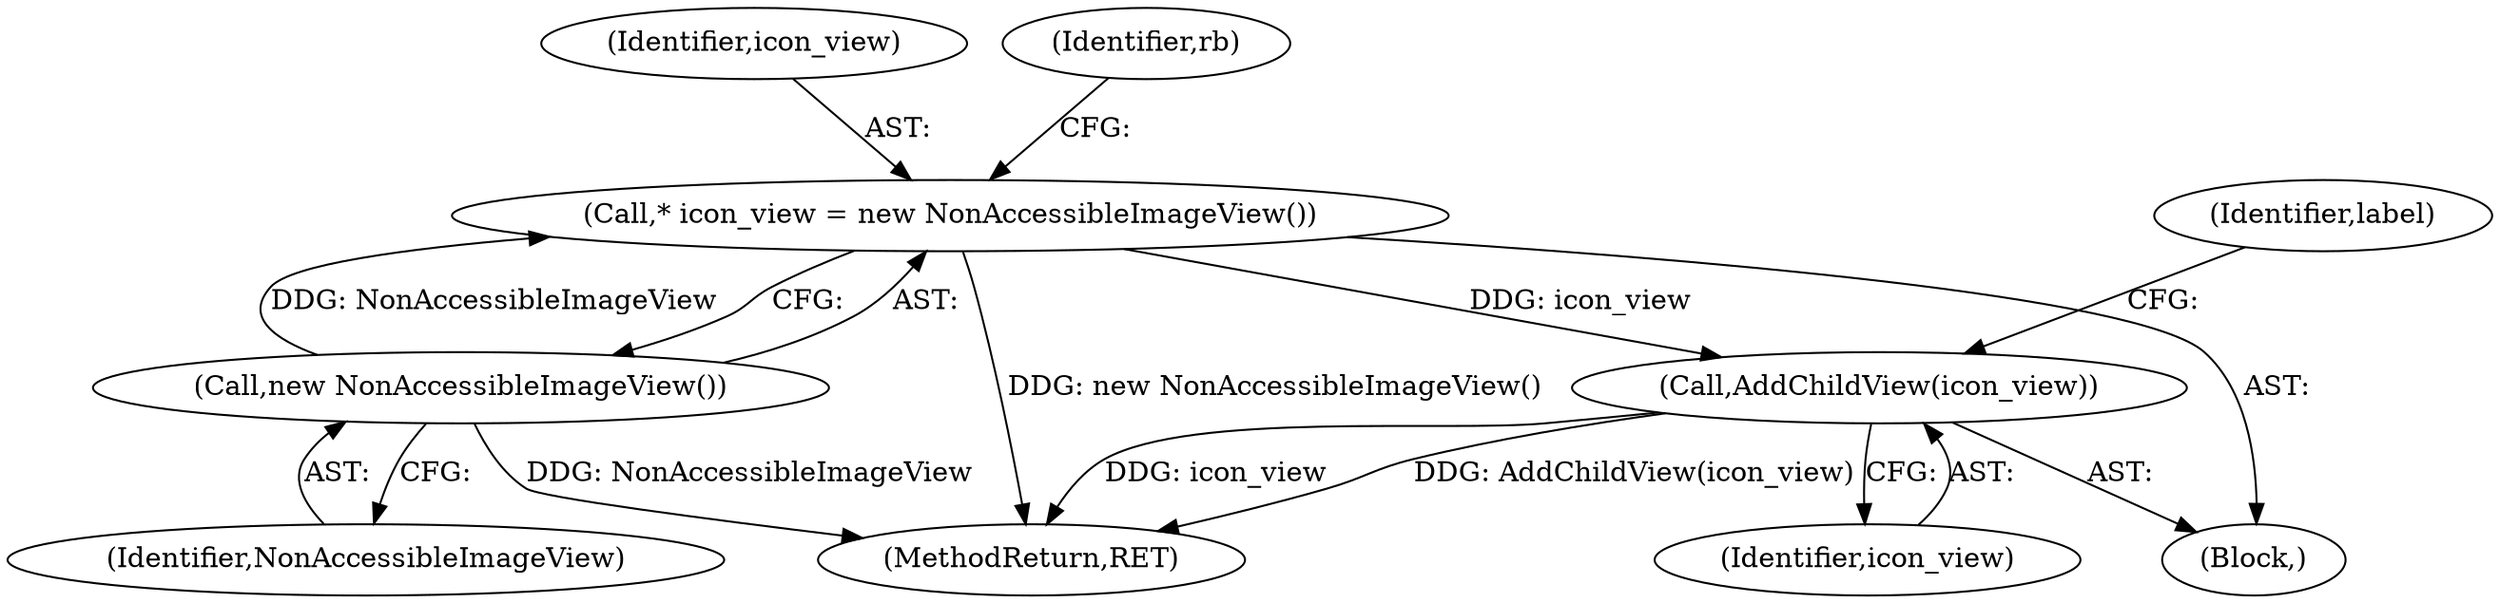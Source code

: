 digraph "1_Chrome_acf2f0799f6f732dd70f45ddd252d773be7afd11_0@pointer" {
"1000173" [label="(Call,* icon_view = new NonAccessibleImageView())"];
"1000175" [label="(Call,new NonAccessibleImageView())"];
"1000184" [label="(Call,AddChildView(icon_view))"];
"1000185" [label="(Identifier,icon_view)"];
"1000176" [label="(Identifier,NonAccessibleImageView)"];
"1000201" [label="(MethodReturn,RET)"];
"1000184" [label="(Call,AddChildView(icon_view))"];
"1000171" [label="(Block,)"];
"1000174" [label="(Identifier,icon_view)"];
"1000175" [label="(Call,new NonAccessibleImageView())"];
"1000179" [label="(Identifier,rb)"];
"1000173" [label="(Call,* icon_view = new NonAccessibleImageView())"];
"1000188" [label="(Identifier,label)"];
"1000173" -> "1000171"  [label="AST: "];
"1000173" -> "1000175"  [label="CFG: "];
"1000174" -> "1000173"  [label="AST: "];
"1000175" -> "1000173"  [label="AST: "];
"1000179" -> "1000173"  [label="CFG: "];
"1000173" -> "1000201"  [label="DDG: new NonAccessibleImageView()"];
"1000175" -> "1000173"  [label="DDG: NonAccessibleImageView"];
"1000173" -> "1000184"  [label="DDG: icon_view"];
"1000175" -> "1000176"  [label="CFG: "];
"1000176" -> "1000175"  [label="AST: "];
"1000175" -> "1000201"  [label="DDG: NonAccessibleImageView"];
"1000184" -> "1000171"  [label="AST: "];
"1000184" -> "1000185"  [label="CFG: "];
"1000185" -> "1000184"  [label="AST: "];
"1000188" -> "1000184"  [label="CFG: "];
"1000184" -> "1000201"  [label="DDG: icon_view"];
"1000184" -> "1000201"  [label="DDG: AddChildView(icon_view)"];
}
